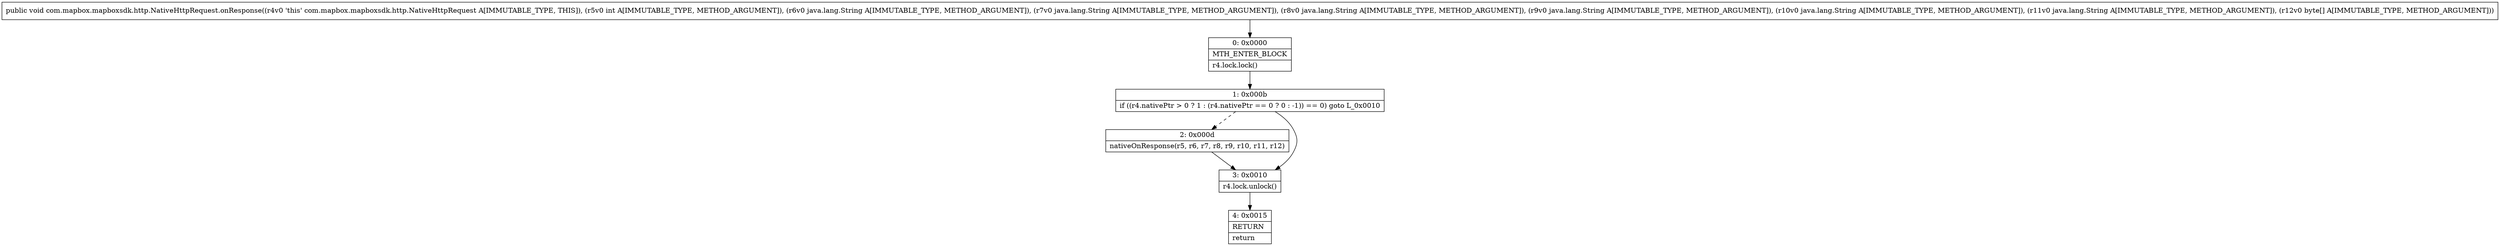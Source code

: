 digraph "CFG forcom.mapbox.mapboxsdk.http.NativeHttpRequest.onResponse(ILjava\/lang\/String;Ljava\/lang\/String;Ljava\/lang\/String;Ljava\/lang\/String;Ljava\/lang\/String;Ljava\/lang\/String;[B)V" {
Node_0 [shape=record,label="{0\:\ 0x0000|MTH_ENTER_BLOCK\l|r4.lock.lock()\l}"];
Node_1 [shape=record,label="{1\:\ 0x000b|if ((r4.nativePtr \> 0 ? 1 : (r4.nativePtr == 0 ? 0 : \-1)) == 0) goto L_0x0010\l}"];
Node_2 [shape=record,label="{2\:\ 0x000d|nativeOnResponse(r5, r6, r7, r8, r9, r10, r11, r12)\l}"];
Node_3 [shape=record,label="{3\:\ 0x0010|r4.lock.unlock()\l}"];
Node_4 [shape=record,label="{4\:\ 0x0015|RETURN\l|return\l}"];
MethodNode[shape=record,label="{public void com.mapbox.mapboxsdk.http.NativeHttpRequest.onResponse((r4v0 'this' com.mapbox.mapboxsdk.http.NativeHttpRequest A[IMMUTABLE_TYPE, THIS]), (r5v0 int A[IMMUTABLE_TYPE, METHOD_ARGUMENT]), (r6v0 java.lang.String A[IMMUTABLE_TYPE, METHOD_ARGUMENT]), (r7v0 java.lang.String A[IMMUTABLE_TYPE, METHOD_ARGUMENT]), (r8v0 java.lang.String A[IMMUTABLE_TYPE, METHOD_ARGUMENT]), (r9v0 java.lang.String A[IMMUTABLE_TYPE, METHOD_ARGUMENT]), (r10v0 java.lang.String A[IMMUTABLE_TYPE, METHOD_ARGUMENT]), (r11v0 java.lang.String A[IMMUTABLE_TYPE, METHOD_ARGUMENT]), (r12v0 byte[] A[IMMUTABLE_TYPE, METHOD_ARGUMENT])) }"];
MethodNode -> Node_0;
Node_0 -> Node_1;
Node_1 -> Node_2[style=dashed];
Node_1 -> Node_3;
Node_2 -> Node_3;
Node_3 -> Node_4;
}

